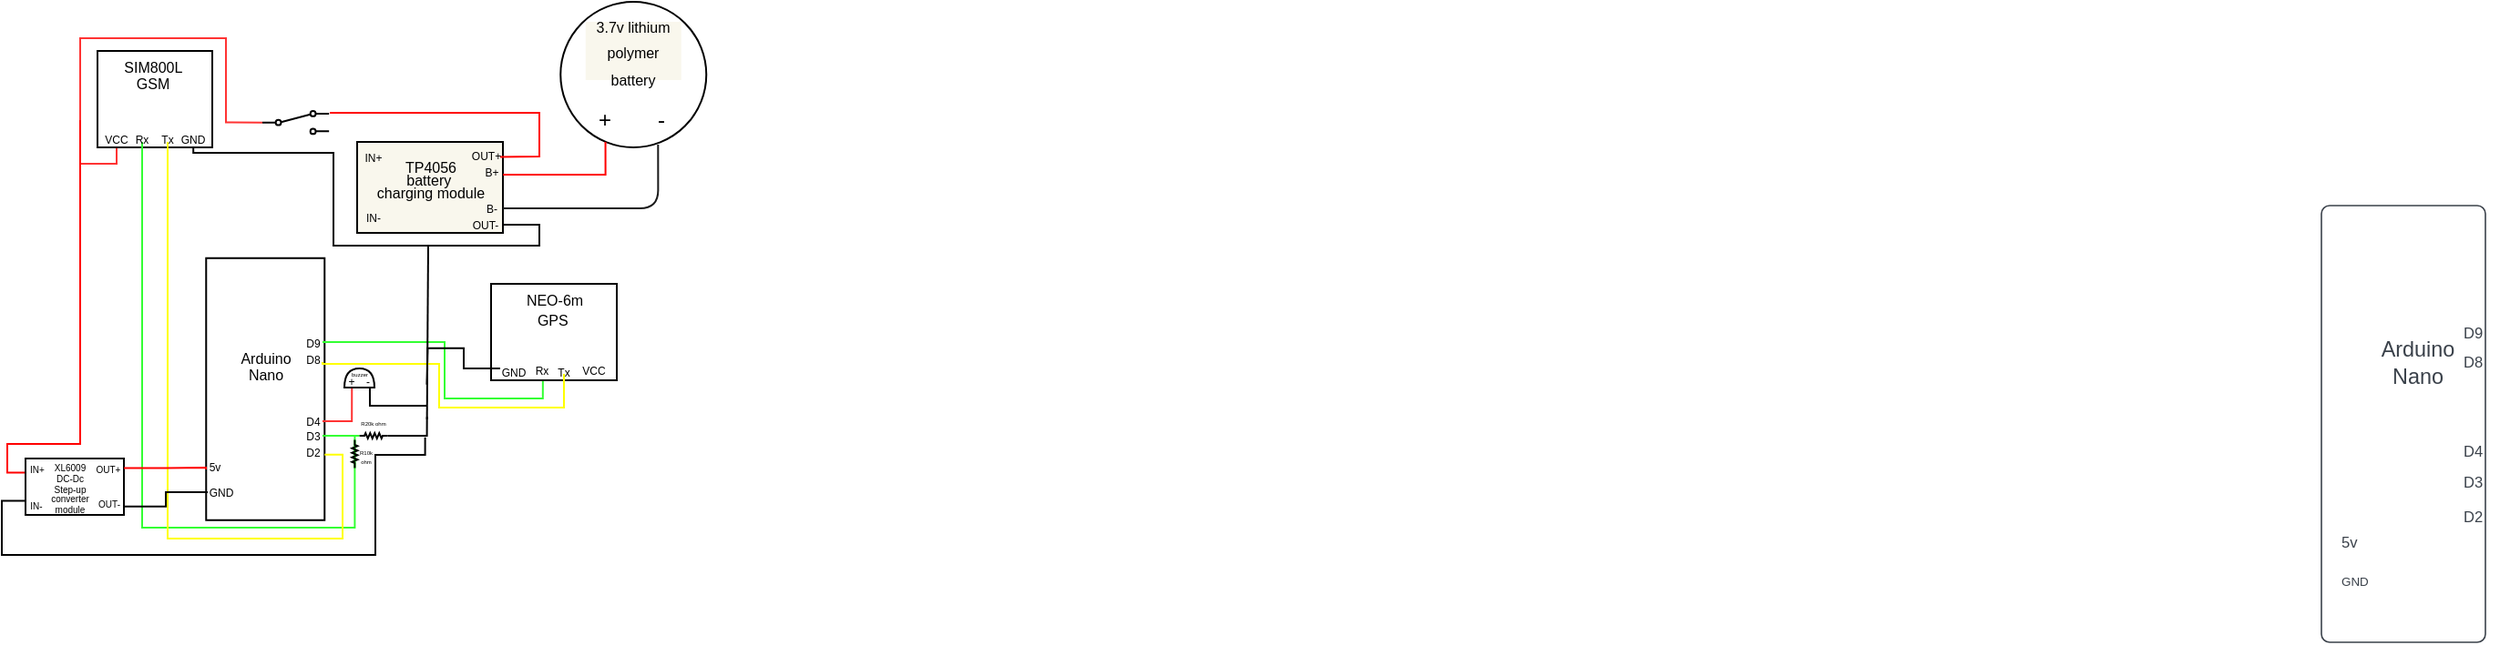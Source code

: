 <mxfile version="21.3.8" type="github">
  <diagram name="Page-1" id="w3ou2ximmR7FDdTrQUAE">
    <mxGraphModel dx="1258" dy="328" grid="0" gridSize="10" guides="1" tooltips="1" connect="1" arrows="1" fold="1" page="0" pageScale="1" pageWidth="850" pageHeight="1100" background="#ffffff" math="0" shadow="0">
      <root>
        <mxCell id="0" />
        <mxCell id="1" parent="0" />
        <mxCell id="W1JwzDyjh-5Lb7JO-28k-3" value="" style="ellipse;whiteSpace=wrap;html=1;aspect=fixed;fillColor=#ffffff;strokeColor=#000000;" vertex="1" parent="1">
          <mxGeometry x="203.63" y="198" width="80" height="80" as="geometry" />
        </mxCell>
        <mxCell id="W1JwzDyjh-5Lb7JO-28k-4" value="&lt;font color=&quot;#000000&quot; style=&quot;font-size: 8px;&quot;&gt;3.7v lithium polymer battery&lt;/font&gt;" style="text;html=1;strokeColor=none;fillColor=#f9f7ed;align=center;verticalAlign=middle;whiteSpace=wrap;rounded=0;" vertex="1" parent="1">
          <mxGeometry x="217.38" y="209" width="52.5" height="32" as="geometry" />
        </mxCell>
        <mxCell id="W1JwzDyjh-5Lb7JO-28k-10" value="" style="rounded=0;whiteSpace=wrap;html=1;rotation=90;strokeColor=#000000;gradientColor=none;fillColor=#FFFFFF;" vertex="1" parent="1">
          <mxGeometry x="-30.37" y="378.38" width="144" height="65" as="geometry" />
        </mxCell>
        <mxCell id="W1JwzDyjh-5Lb7JO-28k-14" style="edgeStyle=orthogonalEdgeStyle;rounded=0;orthogonalLoop=1;jettySize=auto;html=1;exitX=0.5;exitY=1;exitDx=0;exitDy=0;" edge="1" parent="1">
          <mxGeometry relative="1" as="geometry">
            <mxPoint x="455" y="350" as="sourcePoint" />
            <mxPoint x="455" y="350" as="targetPoint" />
          </mxGeometry>
        </mxCell>
        <mxCell id="W1JwzDyjh-5Lb7JO-28k-15" value="&lt;span style=&quot;background-color: rgb(255, 255, 255);&quot;&gt;&lt;br&gt;&lt;/span&gt;" style="rounded=0;whiteSpace=wrap;html=1;fillColor=#f9f7ed;strokeColor=#000000;" vertex="1" parent="1">
          <mxGeometry x="92" y="275" width="80" height="50" as="geometry" />
        </mxCell>
        <mxCell id="W1JwzDyjh-5Lb7JO-28k-19" value="" style="html=1;overflow=block;blockSpacing=1;whiteSpace=wrap;fontSize=13;spacing=3.8;strokeColor=#3a414a;strokeOpacity=100;rounded=1;absoluteArcSize=1;arcSize=9;strokeWidth=0.8;lucidId=OqS5bqNVhKmD;" vertex="1" parent="1">
          <mxGeometry x="1170" y="310" width="90" height="240" as="geometry" />
        </mxCell>
        <mxCell id="W1JwzDyjh-5Lb7JO-28k-20" value="Arduino&#xa;Nano" style="html=1;overflow=block;blockSpacing=1;whiteSpace=wrap;fontSize=11.7;fontColor=#3a414a;spacing=3.8;strokeOpacity=0;fillOpacity=0;rounded=1;absoluteArcSize=1;arcSize=9;fillColor=#ffffff;strokeWidth=0.8;lucidId=nbZ5cKQdmuqg;" vertex="1" parent="1">
          <mxGeometry x="1193" y="373" width="60" height="46" as="geometry" />
        </mxCell>
        <mxCell id="W1JwzDyjh-5Lb7JO-28k-21" value="GND" style="html=1;overflow=block;blockSpacing=1;whiteSpace=wrap;fontSize=6.7;fontColor=#3a414a;align=left;spacing=3.8;verticalAlign=top;strokeColor=none;fillOpacity=0;fillColor=#ffffff;strokeWidth=0;lucidId=scZ56mlb3IZD;" vertex="1" parent="1">
          <mxGeometry x="1178" y="510" width="22" height="15" as="geometry" />
        </mxCell>
        <mxCell id="W1JwzDyjh-5Lb7JO-28k-22" value="5v" style="html=1;overflow=block;blockSpacing=1;whiteSpace=wrap;fontSize=8.3;fontColor=#3a414a;align=left;spacing=3.8;verticalAlign=top;strokeColor=none;fillOpacity=0;fillColor=#ffffff;strokeWidth=0;lucidId=CcZ5YFzEqV34;" vertex="1" parent="1">
          <mxGeometry x="1178" y="488" width="22" height="17" as="geometry" />
        </mxCell>
        <mxCell id="W1JwzDyjh-5Lb7JO-28k-23" value="D2" style="html=1;overflow=block;blockSpacing=1;whiteSpace=wrap;fontSize=8.3;fontColor=#3a414a;align=left;spacing=3.8;verticalAlign=top;strokeColor=none;fillOpacity=0;fillColor=#ffffff;strokeWidth=0;lucidId=dv25vBCfU8yK;" vertex="1" parent="1">
          <mxGeometry x="1245" y="474" width="22" height="17" as="geometry" />
        </mxCell>
        <mxCell id="W1JwzDyjh-5Lb7JO-28k-24" value="D3" style="html=1;overflow=block;blockSpacing=1;whiteSpace=wrap;fontSize=8.3;fontColor=#3a414a;align=left;spacing=3.8;verticalAlign=top;strokeColor=none;fillOpacity=0;fillColor=#ffffff;strokeWidth=0;lucidId=mv25soP66xno;" vertex="1" parent="1">
          <mxGeometry x="1245" y="455" width="22" height="17" as="geometry" />
        </mxCell>
        <mxCell id="W1JwzDyjh-5Lb7JO-28k-25" value="D4" style="html=1;overflow=block;blockSpacing=1;whiteSpace=wrap;fontSize=8.3;fontColor=#3a414a;align=left;spacing=3.8;verticalAlign=top;strokeColor=none;fillOpacity=0;fillColor=#ffffff;strokeWidth=0;lucidId=tv25OOamlNCk;" vertex="1" parent="1">
          <mxGeometry x="1245" y="438" width="22" height="17" as="geometry" />
        </mxCell>
        <mxCell id="W1JwzDyjh-5Lb7JO-28k-26" value="D8" style="html=1;overflow=block;blockSpacing=1;whiteSpace=wrap;fontSize=8.3;fontColor=#3a414a;align=left;spacing=3.8;verticalAlign=top;strokeColor=none;fillOpacity=0;fillColor=#ffffff;strokeWidth=0;lucidId=Xv25m2dBFKM0;" vertex="1" parent="1">
          <mxGeometry x="1245" y="389" width="22" height="17" as="geometry" />
        </mxCell>
        <mxCell id="W1JwzDyjh-5Lb7JO-28k-27" value="D9" style="html=1;overflow=block;blockSpacing=1;whiteSpace=wrap;fontSize=8.3;fontColor=#3a414a;align=left;spacing=3.8;verticalAlign=top;strokeColor=none;fillOpacity=0;fillColor=#ffffff;strokeWidth=0;lucidId=4v25DSY~jh0V;" vertex="1" parent="1">
          <mxGeometry x="1245" y="373" width="22" height="17" as="geometry" />
        </mxCell>
        <mxCell id="W1JwzDyjh-5Lb7JO-28k-35" value="&lt;p style=&quot;line-height: 40%;&quot;&gt;&lt;font style=&quot;font-size: 8px;&quot;&gt;TP4056&lt;br&gt;battery&amp;nbsp;&lt;br&gt;charging module&lt;/font&gt;&lt;/p&gt;" style="text;html=1;strokeColor=none;fillColor=none;align=center;verticalAlign=middle;whiteSpace=wrap;rounded=0;" vertex="1" parent="1">
          <mxGeometry x="98.5" y="286" width="67" height="19" as="geometry" />
        </mxCell>
        <mxCell id="W1JwzDyjh-5Lb7JO-28k-36" style="edgeStyle=orthogonalEdgeStyle;rounded=0;orthogonalLoop=1;jettySize=auto;html=1;exitX=0.5;exitY=1;exitDx=0;exitDy=0;" edge="1" parent="1" source="W1JwzDyjh-5Lb7JO-28k-35" target="W1JwzDyjh-5Lb7JO-28k-35">
          <mxGeometry relative="1" as="geometry" />
        </mxCell>
        <mxCell id="W1JwzDyjh-5Lb7JO-28k-37" value="&lt;font style=&quot;font-size: 6px;&quot;&gt;B+&lt;/font&gt;" style="text;html=1;strokeColor=none;fillColor=none;align=center;verticalAlign=middle;whiteSpace=wrap;rounded=0;" vertex="1" parent="1">
          <mxGeometry x="136" y="275" width="60" height="30" as="geometry" />
        </mxCell>
        <mxCell id="W1JwzDyjh-5Lb7JO-28k-52" style="edgeStyle=orthogonalEdgeStyle;orthogonalLoop=1;jettySize=auto;html=1;exitX=1;exitY=0.75;exitDx=0;exitDy=0;strokeColor=#1A1A1A;rounded=1;entryX=0.669;entryY=0.981;entryDx=0;entryDy=0;entryPerimeter=0;endArrow=none;endFill=0;" edge="1" parent="1" source="W1JwzDyjh-5Lb7JO-28k-38" target="W1JwzDyjh-5Lb7JO-28k-3">
          <mxGeometry relative="1" as="geometry">
            <mxPoint x="257" y="287" as="targetPoint" />
          </mxGeometry>
        </mxCell>
        <mxCell id="W1JwzDyjh-5Lb7JO-28k-38" value="&lt;font style=&quot;font-size: 6px;&quot;&gt;B-&lt;/font&gt;" style="text;html=1;strokeColor=none;fillColor=none;align=center;verticalAlign=middle;whiteSpace=wrap;rounded=0;" vertex="1" parent="1">
          <mxGeometry x="160" y="307" width="12" height="6" as="geometry" />
        </mxCell>
        <mxCell id="W1JwzDyjh-5Lb7JO-28k-53" style="edgeStyle=orthogonalEdgeStyle;rounded=0;orthogonalLoop=1;jettySize=auto;html=1;entryX=0.308;entryY=0.963;entryDx=0;entryDy=0;entryPerimeter=0;endArrow=none;endFill=0;strokeColor=#FF0000;" edge="1" parent="1" target="W1JwzDyjh-5Lb7JO-28k-3">
          <mxGeometry relative="1" as="geometry">
            <mxPoint x="172" y="293" as="sourcePoint" />
            <Array as="points">
              <mxPoint x="228" y="293" />
            </Array>
          </mxGeometry>
        </mxCell>
        <mxCell id="W1JwzDyjh-5Lb7JO-28k-59" style="rounded=0;orthogonalLoop=1;jettySize=auto;html=1;exitX=1;exitY=0.75;exitDx=0;exitDy=0;endArrow=none;endFill=0;fillColor=#f8cecc;gradientColor=#ea6b66;strokeColor=#FF0000;" edge="1" parent="1" source="W1JwzDyjh-5Lb7JO-28k-39">
          <mxGeometry relative="1" as="geometry">
            <mxPoint x="77" y="259" as="targetPoint" />
            <Array as="points">
              <mxPoint x="192" y="283" />
              <mxPoint x="192" y="259" />
              <mxPoint x="138" y="259" />
            </Array>
          </mxGeometry>
        </mxCell>
        <mxCell id="W1JwzDyjh-5Lb7JO-28k-39" value="&lt;font style=&quot;font-size: 6px;&quot;&gt;OUT+&lt;/font&gt;" style="text;html=1;strokeColor=none;fillColor=none;align=center;verticalAlign=middle;whiteSpace=wrap;rounded=0;" vertex="1" parent="1">
          <mxGeometry x="154.5" y="275" width="16" height="11" as="geometry" />
        </mxCell>
        <mxCell id="W1JwzDyjh-5Lb7JO-28k-40" value="&lt;font style=&quot;font-size: 6px;&quot;&gt;OUT-&lt;/font&gt;" style="text;html=1;strokeColor=none;fillColor=none;align=center;verticalAlign=middle;whiteSpace=wrap;rounded=0;" vertex="1" parent="1">
          <mxGeometry x="153" y="316" width="19" height="6" as="geometry" />
        </mxCell>
        <mxCell id="W1JwzDyjh-5Lb7JO-28k-43" value="&lt;font style=&quot;font-size: 6px;&quot;&gt;IN+&lt;/font&gt;" style="text;html=1;strokeColor=none;fillColor=none;align=center;verticalAlign=middle;whiteSpace=wrap;rounded=0;" vertex="1" parent="1">
          <mxGeometry x="71" y="267" width="60" height="30" as="geometry" />
        </mxCell>
        <mxCell id="W1JwzDyjh-5Lb7JO-28k-44" value="&lt;font style=&quot;font-size: 6px;&quot;&gt;IN-&lt;/font&gt;" style="text;html=1;strokeColor=none;fillColor=none;align=center;verticalAlign=middle;whiteSpace=wrap;rounded=0;" vertex="1" parent="1">
          <mxGeometry x="71" y="300" width="60" height="30" as="geometry" />
        </mxCell>
        <mxCell id="W1JwzDyjh-5Lb7JO-28k-46" value="-" style="text;html=1;strokeColor=none;fillColor=none;align=center;verticalAlign=middle;whiteSpace=wrap;rounded=0;" vertex="1" parent="1">
          <mxGeometry x="253" y="258" width="12.37" height="9" as="geometry" />
        </mxCell>
        <mxCell id="W1JwzDyjh-5Lb7JO-28k-49" value="+" style="text;html=1;strokeColor=none;fillColor=none;align=center;verticalAlign=middle;whiteSpace=wrap;rounded=0;" vertex="1" parent="1">
          <mxGeometry x="222.13" y="258" width="12.37" height="9" as="geometry" />
        </mxCell>
        <mxCell id="W1JwzDyjh-5Lb7JO-28k-76" style="edgeStyle=orthogonalEdgeStyle;rounded=0;orthogonalLoop=1;jettySize=auto;html=1;exitX=0;exitY=0.5;exitDx=0;exitDy=0;entryX=0.5;entryY=1;entryDx=0;entryDy=0;endArrow=none;endFill=0;strokeColor=#FF3333;" edge="1" parent="1" source="W1JwzDyjh-5Lb7JO-28k-61" target="W1JwzDyjh-5Lb7JO-28k-65">
          <mxGeometry relative="1" as="geometry">
            <mxPoint x="-38.952" y="286.667" as="targetPoint" />
            <Array as="points">
              <mxPoint x="20" y="264" />
              <mxPoint x="20" y="218" />
              <mxPoint x="-60" y="218" />
              <mxPoint x="-60" y="287" />
              <mxPoint x="-40" y="287" />
            </Array>
          </mxGeometry>
        </mxCell>
        <mxCell id="W1JwzDyjh-5Lb7JO-28k-61" value="" style="html=1;shape=mxgraph.electrical.electro-mechanical.twoWaySwitch;aspect=fixed;elSwitchState=2;" vertex="1" parent="1">
          <mxGeometry x="40" y="258" width="36.58" height="12.68" as="geometry" />
        </mxCell>
        <mxCell id="W1JwzDyjh-5Lb7JO-28k-62" value="" style="rounded=0;whiteSpace=wrap;html=1;" vertex="1" parent="1">
          <mxGeometry x="-50.5" y="225" width="63" height="53" as="geometry" />
        </mxCell>
        <mxCell id="W1JwzDyjh-5Lb7JO-28k-63" value="&lt;p style=&quot;line-height: 60%;&quot;&gt;&lt;font style=&quot;font-size: 8px;&quot;&gt;SIM800L GSM&lt;/font&gt;&lt;/p&gt;" style="text;html=1;strokeColor=none;fillColor=none;align=center;verticalAlign=middle;whiteSpace=wrap;rounded=0;" vertex="1" parent="1">
          <mxGeometry x="-36" y="230" width="32" height="16" as="geometry" />
        </mxCell>
        <mxCell id="W1JwzDyjh-5Lb7JO-28k-65" value="&lt;font style=&quot;font-size: 6px;&quot;&gt;VCC&lt;/font&gt;" style="text;html=1;strokeColor=none;fillColor=none;align=center;verticalAlign=middle;whiteSpace=wrap;rounded=0;" vertex="1" parent="1">
          <mxGeometry x="-47" y="268" width="14" height="7" as="geometry" />
        </mxCell>
        <mxCell id="W1JwzDyjh-5Lb7JO-28k-96" style="edgeStyle=orthogonalEdgeStyle;rounded=0;orthogonalLoop=1;jettySize=auto;html=1;entryX=0;entryY=0.5;entryDx=0;entryDy=0;entryPerimeter=0;strokeColor=#33FF33;endArrow=none;endFill=0;" edge="1" parent="1" source="W1JwzDyjh-5Lb7JO-28k-66" target="W1JwzDyjh-5Lb7JO-28k-94">
          <mxGeometry relative="1" as="geometry">
            <Array as="points">
              <mxPoint x="-26" y="487" />
              <mxPoint x="91" y="487" />
            </Array>
          </mxGeometry>
        </mxCell>
        <mxCell id="W1JwzDyjh-5Lb7JO-28k-66" value="&lt;font style=&quot;font-size: 6px;&quot;&gt;Rx&lt;/font&gt;" style="text;html=1;strokeColor=none;fillColor=none;align=center;verticalAlign=middle;whiteSpace=wrap;rounded=0;" vertex="1" parent="1">
          <mxGeometry x="-33" y="268" width="14" height="7" as="geometry" />
        </mxCell>
        <mxCell id="W1JwzDyjh-5Lb7JO-28k-91" style="edgeStyle=orthogonalEdgeStyle;rounded=0;orthogonalLoop=1;jettySize=auto;html=1;entryX=0.75;entryY=0;entryDx=0;entryDy=0;endArrow=none;endFill=0;fillColor=#ffcd28;gradientColor=#ffa500;strokeColor=#FFFF00;" edge="1" parent="1" source="W1JwzDyjh-5Lb7JO-28k-67" target="W1JwzDyjh-5Lb7JO-28k-10">
          <mxGeometry relative="1" as="geometry">
            <Array as="points">
              <mxPoint x="-12" y="493" />
              <mxPoint x="84" y="493" />
              <mxPoint x="84" y="447" />
            </Array>
          </mxGeometry>
        </mxCell>
        <mxCell id="W1JwzDyjh-5Lb7JO-28k-67" value="&lt;font style=&quot;font-size: 6px;&quot;&gt;Tx&lt;/font&gt;" style="text;html=1;strokeColor=none;fillColor=none;align=center;verticalAlign=middle;whiteSpace=wrap;rounded=0;" vertex="1" parent="1">
          <mxGeometry x="-19" y="268" width="14" height="7" as="geometry" />
        </mxCell>
        <mxCell id="W1JwzDyjh-5Lb7JO-28k-79" style="edgeStyle=orthogonalEdgeStyle;rounded=0;orthogonalLoop=1;jettySize=auto;html=1;entryX=1;entryY=0.75;entryDx=0;entryDy=0;endArrow=none;endFill=0;exitX=0.507;exitY=1.438;exitDx=0;exitDy=0;exitPerimeter=0;" edge="1" parent="1" source="W1JwzDyjh-5Lb7JO-28k-68" target="W1JwzDyjh-5Lb7JO-28k-40">
          <mxGeometry relative="1" as="geometry">
            <mxPoint x="2" y="281" as="sourcePoint" />
            <Array as="points">
              <mxPoint x="2" y="281" />
              <mxPoint x="79" y="281" />
              <mxPoint x="79" y="332" />
              <mxPoint x="192" y="332" />
              <mxPoint x="192" y="321" />
            </Array>
          </mxGeometry>
        </mxCell>
        <mxCell id="W1JwzDyjh-5Lb7JO-28k-68" value="&lt;font style=&quot;font-size: 6px;&quot;&gt;GND&lt;/font&gt;" style="text;html=1;strokeColor=none;fillColor=none;align=center;verticalAlign=middle;whiteSpace=wrap;rounded=0;" vertex="1" parent="1">
          <mxGeometry x="-5" y="268" width="14" height="7" as="geometry" />
        </mxCell>
        <mxCell id="W1JwzDyjh-5Lb7JO-28k-80" value="&lt;p style=&quot;line-height: 60%;&quot;&gt;&lt;font style=&quot;font-size: 8px;&quot;&gt;Arduino Nano&lt;/font&gt;&lt;/p&gt;" style="text;html=1;strokeColor=none;fillColor=none;align=center;verticalAlign=middle;whiteSpace=wrap;rounded=0;" vertex="1" parent="1">
          <mxGeometry x="28.87" y="386.5" width="25.5" height="22" as="geometry" />
        </mxCell>
        <mxCell id="W1JwzDyjh-5Lb7JO-28k-81" value="&lt;font style=&quot;font-size: 6px;&quot;&gt;5v&lt;/font&gt;" style="text;html=1;strokeColor=none;fillColor=none;align=center;verticalAlign=middle;whiteSpace=wrap;rounded=0;" vertex="1" parent="1">
          <mxGeometry x="9" y="449" width="10" height="6" as="geometry" />
        </mxCell>
        <mxCell id="W1JwzDyjh-5Lb7JO-28k-146" style="edgeStyle=orthogonalEdgeStyle;rounded=0;orthogonalLoop=1;jettySize=auto;html=1;exitX=0;exitY=0.75;exitDx=0;exitDy=0;entryX=0.995;entryY=0.852;entryDx=0;entryDy=0;entryPerimeter=0;endArrow=none;endFill=0;" edge="1" parent="1" source="W1JwzDyjh-5Lb7JO-28k-82" target="W1JwzDyjh-5Lb7JO-28k-131">
          <mxGeometry relative="1" as="geometry" />
        </mxCell>
        <mxCell id="W1JwzDyjh-5Lb7JO-28k-82" value="&lt;font style=&quot;font-size: 6px;&quot;&gt;GND&lt;/font&gt;" style="text;html=1;strokeColor=none;fillColor=none;align=center;verticalAlign=middle;whiteSpace=wrap;rounded=0;" vertex="1" parent="1">
          <mxGeometry x="10" y="463" width="14.5" height="6" as="geometry" />
        </mxCell>
        <mxCell id="W1JwzDyjh-5Lb7JO-28k-85" value="&lt;font style=&quot;font-size: 6px;&quot;&gt;D2&lt;/font&gt;" style="text;html=1;strokeColor=none;fillColor=none;align=center;verticalAlign=middle;whiteSpace=wrap;rounded=0;" vertex="1" parent="1">
          <mxGeometry x="63" y="441" width="10" height="6" as="geometry" />
        </mxCell>
        <mxCell id="W1JwzDyjh-5Lb7JO-28k-95" style="edgeStyle=orthogonalEdgeStyle;rounded=0;orthogonalLoop=1;jettySize=auto;html=1;exitX=1;exitY=0.75;exitDx=0;exitDy=0;entryX=1;entryY=0.5;entryDx=0;entryDy=0;entryPerimeter=0;endArrow=none;endFill=0;strokeColor=#33FF33;" edge="1" parent="1" source="W1JwzDyjh-5Lb7JO-28k-86" target="W1JwzDyjh-5Lb7JO-28k-94">
          <mxGeometry relative="1" as="geometry" />
        </mxCell>
        <mxCell id="W1JwzDyjh-5Lb7JO-28k-86" value="&lt;font style=&quot;font-size: 6px;&quot;&gt;D3&lt;/font&gt;" style="text;html=1;strokeColor=none;fillColor=none;align=center;verticalAlign=middle;whiteSpace=wrap;rounded=0;" vertex="1" parent="1">
          <mxGeometry x="63" y="432" width="10" height="6" as="geometry" />
        </mxCell>
        <mxCell id="W1JwzDyjh-5Lb7JO-28k-127" style="edgeStyle=orthogonalEdgeStyle;rounded=0;orthogonalLoop=1;jettySize=auto;html=1;exitX=1;exitY=0.75;exitDx=0;exitDy=0;entryX=0;entryY=0.25;entryDx=0;entryDy=0;entryPerimeter=0;endArrow=none;endFill=0;strokeColor=#FF3333;" edge="1" parent="1" source="W1JwzDyjh-5Lb7JO-28k-87" target="W1JwzDyjh-5Lb7JO-28k-126">
          <mxGeometry relative="1" as="geometry" />
        </mxCell>
        <mxCell id="W1JwzDyjh-5Lb7JO-28k-87" value="&lt;font style=&quot;font-size: 6px;&quot;&gt;D4&lt;/font&gt;" style="text;html=1;strokeColor=none;fillColor=none;align=center;verticalAlign=middle;whiteSpace=wrap;rounded=0;" vertex="1" parent="1">
          <mxGeometry x="63" y="424" width="10" height="6" as="geometry" />
        </mxCell>
        <mxCell id="W1JwzDyjh-5Lb7JO-28k-88" value="&lt;font style=&quot;font-size: 6px;&quot;&gt;D8&lt;/font&gt;" style="text;html=1;strokeColor=none;fillColor=none;align=center;verticalAlign=middle;whiteSpace=wrap;rounded=0;" vertex="1" parent="1">
          <mxGeometry x="63" y="390" width="10" height="6" as="geometry" />
        </mxCell>
        <mxCell id="W1JwzDyjh-5Lb7JO-28k-118" style="edgeStyle=orthogonalEdgeStyle;rounded=0;orthogonalLoop=1;jettySize=auto;html=1;exitX=1;exitY=0.75;exitDx=0;exitDy=0;entryX=0.412;entryY=1.004;entryDx=0;entryDy=0;entryPerimeter=0;endArrow=none;endFill=0;strokeColor=#33FF33;" edge="1" parent="1" source="W1JwzDyjh-5Lb7JO-28k-89" target="W1JwzDyjh-5Lb7JO-28k-104">
          <mxGeometry relative="1" as="geometry">
            <Array as="points">
              <mxPoint x="140" y="385" />
              <mxPoint x="140" y="416" />
              <mxPoint x="194" y="416" />
            </Array>
          </mxGeometry>
        </mxCell>
        <mxCell id="W1JwzDyjh-5Lb7JO-28k-89" value="&lt;font style=&quot;font-size: 6px;&quot;&gt;D9&lt;/font&gt;" style="text;html=1;strokeColor=none;fillColor=none;align=center;verticalAlign=middle;whiteSpace=wrap;rounded=0;" vertex="1" parent="1">
          <mxGeometry x="63" y="380.5" width="10" height="6" as="geometry" />
        </mxCell>
        <mxCell id="W1JwzDyjh-5Lb7JO-28k-94" value="" style="pointerEvents=1;verticalLabelPosition=bottom;shadow=0;dashed=0;align=center;html=1;verticalAlign=top;shape=mxgraph.electrical.resistors.resistor_2;rotation=90;" vertex="1" parent="1">
          <mxGeometry x="82.88" y="445" width="15.62" height="3" as="geometry" />
        </mxCell>
        <mxCell id="W1JwzDyjh-5Lb7JO-28k-99" value="" style="endArrow=none;html=1;rounded=0;" edge="1" parent="1">
          <mxGeometry width="50" height="50" relative="1" as="geometry">
            <mxPoint x="130.33" y="427.5" as="sourcePoint" />
            <mxPoint x="131" y="331.5" as="targetPoint" />
          </mxGeometry>
        </mxCell>
        <mxCell id="W1JwzDyjh-5Lb7JO-28k-122" style="edgeStyle=orthogonalEdgeStyle;rounded=0;orthogonalLoop=1;jettySize=auto;html=1;exitX=0;exitY=0.5;exitDx=0;exitDy=0;exitPerimeter=0;endArrow=none;endFill=0;" edge="1" parent="1" source="W1JwzDyjh-5Lb7JO-28k-101">
          <mxGeometry relative="1" as="geometry">
            <mxPoint x="130.342" y="426.149" as="targetPoint" />
          </mxGeometry>
        </mxCell>
        <mxCell id="W1JwzDyjh-5Lb7JO-28k-101" value="" style="pointerEvents=1;verticalLabelPosition=bottom;shadow=0;dashed=0;align=center;html=1;verticalAlign=top;shape=mxgraph.electrical.resistors.resistor_2;rotation=-180;" vertex="1" parent="1">
          <mxGeometry x="93.19" y="435" width="15.62" height="3" as="geometry" />
        </mxCell>
        <mxCell id="W1JwzDyjh-5Lb7JO-28k-102" style="edgeStyle=orthogonalEdgeStyle;rounded=0;orthogonalLoop=1;jettySize=auto;html=1;exitX=1;exitY=0.5;exitDx=0;exitDy=0;exitPerimeter=0;endArrow=none;endFill=0;strokeColor=#33FF33;" edge="1" parent="1" source="W1JwzDyjh-5Lb7JO-28k-101">
          <mxGeometry relative="1" as="geometry">
            <mxPoint x="91" y="436" as="targetPoint" />
          </mxGeometry>
        </mxCell>
        <mxCell id="W1JwzDyjh-5Lb7JO-28k-104" value="" style="rounded=0;whiteSpace=wrap;html=1;" vertex="1" parent="1">
          <mxGeometry x="165.5" y="353" width="69" height="53" as="geometry" />
        </mxCell>
        <mxCell id="W1JwzDyjh-5Lb7JO-28k-105" value="&lt;p style=&quot;line-height: 70%;&quot;&gt;&lt;font style=&quot;font-size: 8px;&quot;&gt;NEO-6m GPS&amp;nbsp;&lt;/font&gt;&lt;/p&gt;" style="text;html=1;strokeColor=none;fillColor=none;align=center;verticalAlign=middle;whiteSpace=wrap;rounded=0;" vertex="1" parent="1">
          <mxGeometry x="180.5" y="358" width="39" height="17" as="geometry" />
        </mxCell>
        <mxCell id="W1JwzDyjh-5Lb7JO-28k-109" value="&lt;font style=&quot;font-size: 6px;&quot;&gt;Rx&lt;/font&gt;" style="text;html=1;strokeColor=none;fillColor=none;align=center;verticalAlign=middle;whiteSpace=wrap;rounded=0;" vertex="1" parent="1">
          <mxGeometry x="189" y="395.5" width="9" height="6" as="geometry" />
        </mxCell>
        <mxCell id="W1JwzDyjh-5Lb7JO-28k-123" style="edgeStyle=orthogonalEdgeStyle;rounded=0;orthogonalLoop=1;jettySize=auto;html=1;entryX=1;entryY=1;entryDx=0;entryDy=0;endArrow=none;endFill=0;strokeColor=#FFFF00;" edge="1" parent="1" source="W1JwzDyjh-5Lb7JO-28k-111" target="W1JwzDyjh-5Lb7JO-28k-88">
          <mxGeometry relative="1" as="geometry">
            <Array as="points">
              <mxPoint x="206" y="421" />
              <mxPoint x="137" y="421" />
              <mxPoint x="137" y="397" />
              <mxPoint x="73" y="397" />
            </Array>
          </mxGeometry>
        </mxCell>
        <mxCell id="W1JwzDyjh-5Lb7JO-28k-111" value="&lt;font style=&quot;font-size: 6px;&quot;&gt;Tx&lt;/font&gt;" style="text;html=1;strokeColor=none;fillColor=none;align=center;verticalAlign=middle;whiteSpace=wrap;rounded=0;" vertex="1" parent="1">
          <mxGeometry x="201" y="396.5" width="9" height="6" as="geometry" />
        </mxCell>
        <mxCell id="W1JwzDyjh-5Lb7JO-28k-156" style="edgeStyle=orthogonalEdgeStyle;rounded=0;orthogonalLoop=1;jettySize=auto;html=1;endArrow=none;endFill=0;" edge="1" parent="1" source="W1JwzDyjh-5Lb7JO-28k-114">
          <mxGeometry relative="1" as="geometry">
            <mxPoint x="130.231" y="408.385" as="targetPoint" />
          </mxGeometry>
        </mxCell>
        <mxCell id="W1JwzDyjh-5Lb7JO-28k-114" value="&lt;font style=&quot;font-size: 6px;&quot;&gt;GND&lt;/font&gt;" style="text;html=1;strokeColor=none;fillColor=none;align=center;verticalAlign=middle;whiteSpace=wrap;rounded=0;" vertex="1" parent="1">
          <mxGeometry x="170.5" y="396" width="14" height="7" as="geometry" />
        </mxCell>
        <mxCell id="W1JwzDyjh-5Lb7JO-28k-115" value="&lt;font style=&quot;font-size: 6px;&quot;&gt;VCC&lt;/font&gt;" style="text;html=1;strokeColor=none;fillColor=none;align=center;verticalAlign=middle;whiteSpace=wrap;rounded=0;" vertex="1" parent="1">
          <mxGeometry x="215" y="395.5" width="14" height="7" as="geometry" />
        </mxCell>
        <mxCell id="W1JwzDyjh-5Lb7JO-28k-151" style="edgeStyle=orthogonalEdgeStyle;rounded=0;orthogonalLoop=1;jettySize=auto;html=1;exitX=0;exitY=0.847;exitDx=0;exitDy=0;exitPerimeter=0;endArrow=none;endFill=0;" edge="1" parent="1" source="W1JwzDyjh-5Lb7JO-28k-126">
          <mxGeometry relative="1" as="geometry">
            <mxPoint x="130" y="420" as="targetPoint" />
            <Array as="points">
              <mxPoint x="99" y="420" />
            </Array>
          </mxGeometry>
        </mxCell>
        <mxCell id="W1JwzDyjh-5Lb7JO-28k-126" value="" style="shape=or;whiteSpace=wrap;html=1;rotation=-90;" vertex="1" parent="1">
          <mxGeometry x="88" y="396.5" width="10.5" height="16.5" as="geometry" />
        </mxCell>
        <mxCell id="W1JwzDyjh-5Lb7JO-28k-129" value="&lt;font style=&quot;font-size: 6px;&quot;&gt;+&lt;/font&gt;" style="text;html=1;strokeColor=none;fillColor=none;align=center;verticalAlign=middle;whiteSpace=wrap;rounded=0;" vertex="1" parent="1">
          <mxGeometry x="88" y="404.25" width="2" height="1" as="geometry" />
        </mxCell>
        <mxCell id="W1JwzDyjh-5Lb7JO-28k-130" value="&lt;font style=&quot;font-size: 6px;&quot;&gt;-&lt;/font&gt;" style="text;html=1;strokeColor=none;fillColor=none;align=center;verticalAlign=middle;whiteSpace=wrap;rounded=0;" vertex="1" parent="1">
          <mxGeometry x="96.5" y="403.25" width="2" height="3" as="geometry" />
        </mxCell>
        <mxCell id="W1JwzDyjh-5Lb7JO-28k-140" style="edgeStyle=orthogonalEdgeStyle;rounded=0;orthogonalLoop=1;jettySize=auto;html=1;exitX=0;exitY=0.25;exitDx=0;exitDy=0;strokeColor=#FF0000;endArrow=none;endFill=0;" edge="1" parent="1" source="W1JwzDyjh-5Lb7JO-28k-131">
          <mxGeometry relative="1" as="geometry">
            <mxPoint x="-60" y="263" as="targetPoint" />
            <Array as="points">
              <mxPoint x="-100" y="457" />
              <mxPoint x="-100" y="441" />
              <mxPoint x="-60" y="441" />
            </Array>
          </mxGeometry>
        </mxCell>
        <mxCell id="W1JwzDyjh-5Lb7JO-28k-158" style="edgeStyle=orthogonalEdgeStyle;rounded=0;orthogonalLoop=1;jettySize=auto;html=1;exitX=0;exitY=0.75;exitDx=0;exitDy=0;endArrow=none;endFill=0;" edge="1" parent="1" source="W1JwzDyjh-5Lb7JO-28k-131">
          <mxGeometry relative="1" as="geometry">
            <mxPoint x="129.308" y="437.385" as="targetPoint" />
            <Array as="points">
              <mxPoint x="-103" y="472" />
              <mxPoint x="-103" y="502" />
              <mxPoint x="102" y="502" />
              <mxPoint x="102" y="447" />
              <mxPoint x="129" y="447" />
            </Array>
          </mxGeometry>
        </mxCell>
        <mxCell id="W1JwzDyjh-5Lb7JO-28k-131" value="" style="rounded=0;whiteSpace=wrap;html=1;" vertex="1" parent="1">
          <mxGeometry x="-90" y="449" width="54" height="31" as="geometry" />
        </mxCell>
        <mxCell id="W1JwzDyjh-5Lb7JO-28k-133" value="&lt;p style=&quot;line-height: 32%;&quot;&gt;&lt;font style=&quot;font-size: 5px;&quot;&gt;XL6009 DC-Dc Step-up converter module&lt;/font&gt;&lt;/p&gt;" style="text;html=1;strokeColor=none;fillColor=none;align=center;verticalAlign=middle;whiteSpace=wrap;rounded=0;" vertex="1" parent="1">
          <mxGeometry x="-79.5" y="460.75" width="26.5" height="8.25" as="geometry" />
        </mxCell>
        <mxCell id="W1JwzDyjh-5Lb7JO-28k-145" style="edgeStyle=orthogonalEdgeStyle;rounded=0;orthogonalLoop=1;jettySize=auto;html=1;exitX=1;exitY=0.75;exitDx=0;exitDy=0;entryX=0;entryY=1;entryDx=0;entryDy=0;strokeColor=#FF0000;endArrow=none;endFill=0;" edge="1" parent="1" source="W1JwzDyjh-5Lb7JO-28k-134" target="W1JwzDyjh-5Lb7JO-28k-81">
          <mxGeometry relative="1" as="geometry">
            <Array as="points">
              <mxPoint x="-13" y="454" />
              <mxPoint x="9" y="454" />
            </Array>
          </mxGeometry>
        </mxCell>
        <mxCell id="W1JwzDyjh-5Lb7JO-28k-134" value="&lt;font style=&quot;font-size: 5px;&quot;&gt;OUT+&lt;/font&gt;" style="text;html=1;strokeColor=none;fillColor=none;align=center;verticalAlign=middle;whiteSpace=wrap;rounded=0;" vertex="1" parent="1">
          <mxGeometry x="-53" y="449" width="17" height="7" as="geometry" />
        </mxCell>
        <mxCell id="W1JwzDyjh-5Lb7JO-28k-137" value="&lt;font style=&quot;font-size: 5px;&quot;&gt;&lt;font style=&quot;&quot;&gt;OUT&lt;/font&gt;-&lt;/font&gt;" style="text;html=1;strokeColor=none;fillColor=none;align=center;verticalAlign=middle;whiteSpace=wrap;rounded=0;" vertex="1" parent="1">
          <mxGeometry x="-49.5" y="469" width="10" height="6" as="geometry" />
        </mxCell>
        <mxCell id="W1JwzDyjh-5Lb7JO-28k-138" value="&lt;font style=&quot;font-size: 5px;&quot;&gt;IN+&lt;/font&gt;" style="text;html=1;strokeColor=none;fillColor=none;align=center;verticalAlign=middle;whiteSpace=wrap;rounded=0;" vertex="1" parent="1">
          <mxGeometry x="-88" y="450" width="9" height="5" as="geometry" />
        </mxCell>
        <mxCell id="W1JwzDyjh-5Lb7JO-28k-139" value="&lt;font style=&quot;font-size: 5px;&quot;&gt;IN-&lt;/font&gt;" style="text;html=1;strokeColor=none;fillColor=none;align=center;verticalAlign=middle;whiteSpace=wrap;rounded=0;" vertex="1" parent="1">
          <mxGeometry x="-89" y="471" width="10" height="3" as="geometry" />
        </mxCell>
        <mxCell id="W1JwzDyjh-5Lb7JO-28k-159" value="&lt;p style=&quot;line-height: 10%;&quot;&gt;&lt;font style=&quot;font-size: 3px;&quot;&gt;R10k ohm&lt;/font&gt;&lt;/p&gt;" style="text;html=1;strokeColor=none;fillColor=none;align=center;verticalAlign=middle;whiteSpace=wrap;rounded=0;" vertex="1" parent="1">
          <mxGeometry x="93.19" y="446" width="8" height="1" as="geometry" />
        </mxCell>
        <mxCell id="W1JwzDyjh-5Lb7JO-28k-165" value="&lt;font style=&quot;font-size: 3px;&quot;&gt;R20k ohm&lt;/font&gt;" style="text;html=1;strokeColor=none;fillColor=none;align=center;verticalAlign=middle;whiteSpace=wrap;rounded=0;" vertex="1" parent="1">
          <mxGeometry x="93.19" y="424.5" width="16" height="5" as="geometry" />
        </mxCell>
        <mxCell id="W1JwzDyjh-5Lb7JO-28k-166" value="&lt;font style=&quot;font-size: 3px;&quot;&gt;buzzer&lt;/font&gt;" style="text;html=1;strokeColor=none;fillColor=none;align=center;verticalAlign=middle;whiteSpace=wrap;rounded=0;" vertex="1" parent="1">
          <mxGeometry x="81.75" y="394.25" width="23" height="11" as="geometry" />
        </mxCell>
      </root>
    </mxGraphModel>
  </diagram>
</mxfile>

